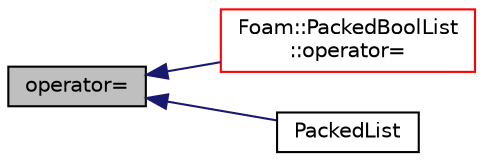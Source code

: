 digraph "operator="
{
  bgcolor="transparent";
  edge [fontname="Helvetica",fontsize="10",labelfontname="Helvetica",labelfontsize="10"];
  node [fontname="Helvetica",fontsize="10",shape=record];
  rankdir="LR";
  Node1 [label="operator=",height=0.2,width=0.4,color="black", fillcolor="grey75", style="filled", fontcolor="black"];
  Node1 -> Node2 [dir="back",color="midnightblue",fontsize="10",style="solid",fontname="Helvetica"];
  Node2 [label="Foam::PackedBoolList\l::operator=",height=0.2,width=0.4,color="red",URL="$a01799.html#a45094205c48bde2f7e76f41ddf006369",tooltip="Assignment of all entries to the given value. "];
  Node1 -> Node3 [dir="back",color="midnightblue",fontsize="10",style="solid",fontname="Helvetica"];
  Node3 [label="PackedList",height=0.2,width=0.4,color="black",URL="$a01800.html#aa821ca3ff1b49f4e0c9d4906368e6300",tooltip="Construct with given size, initializes list to 0. "];
}
